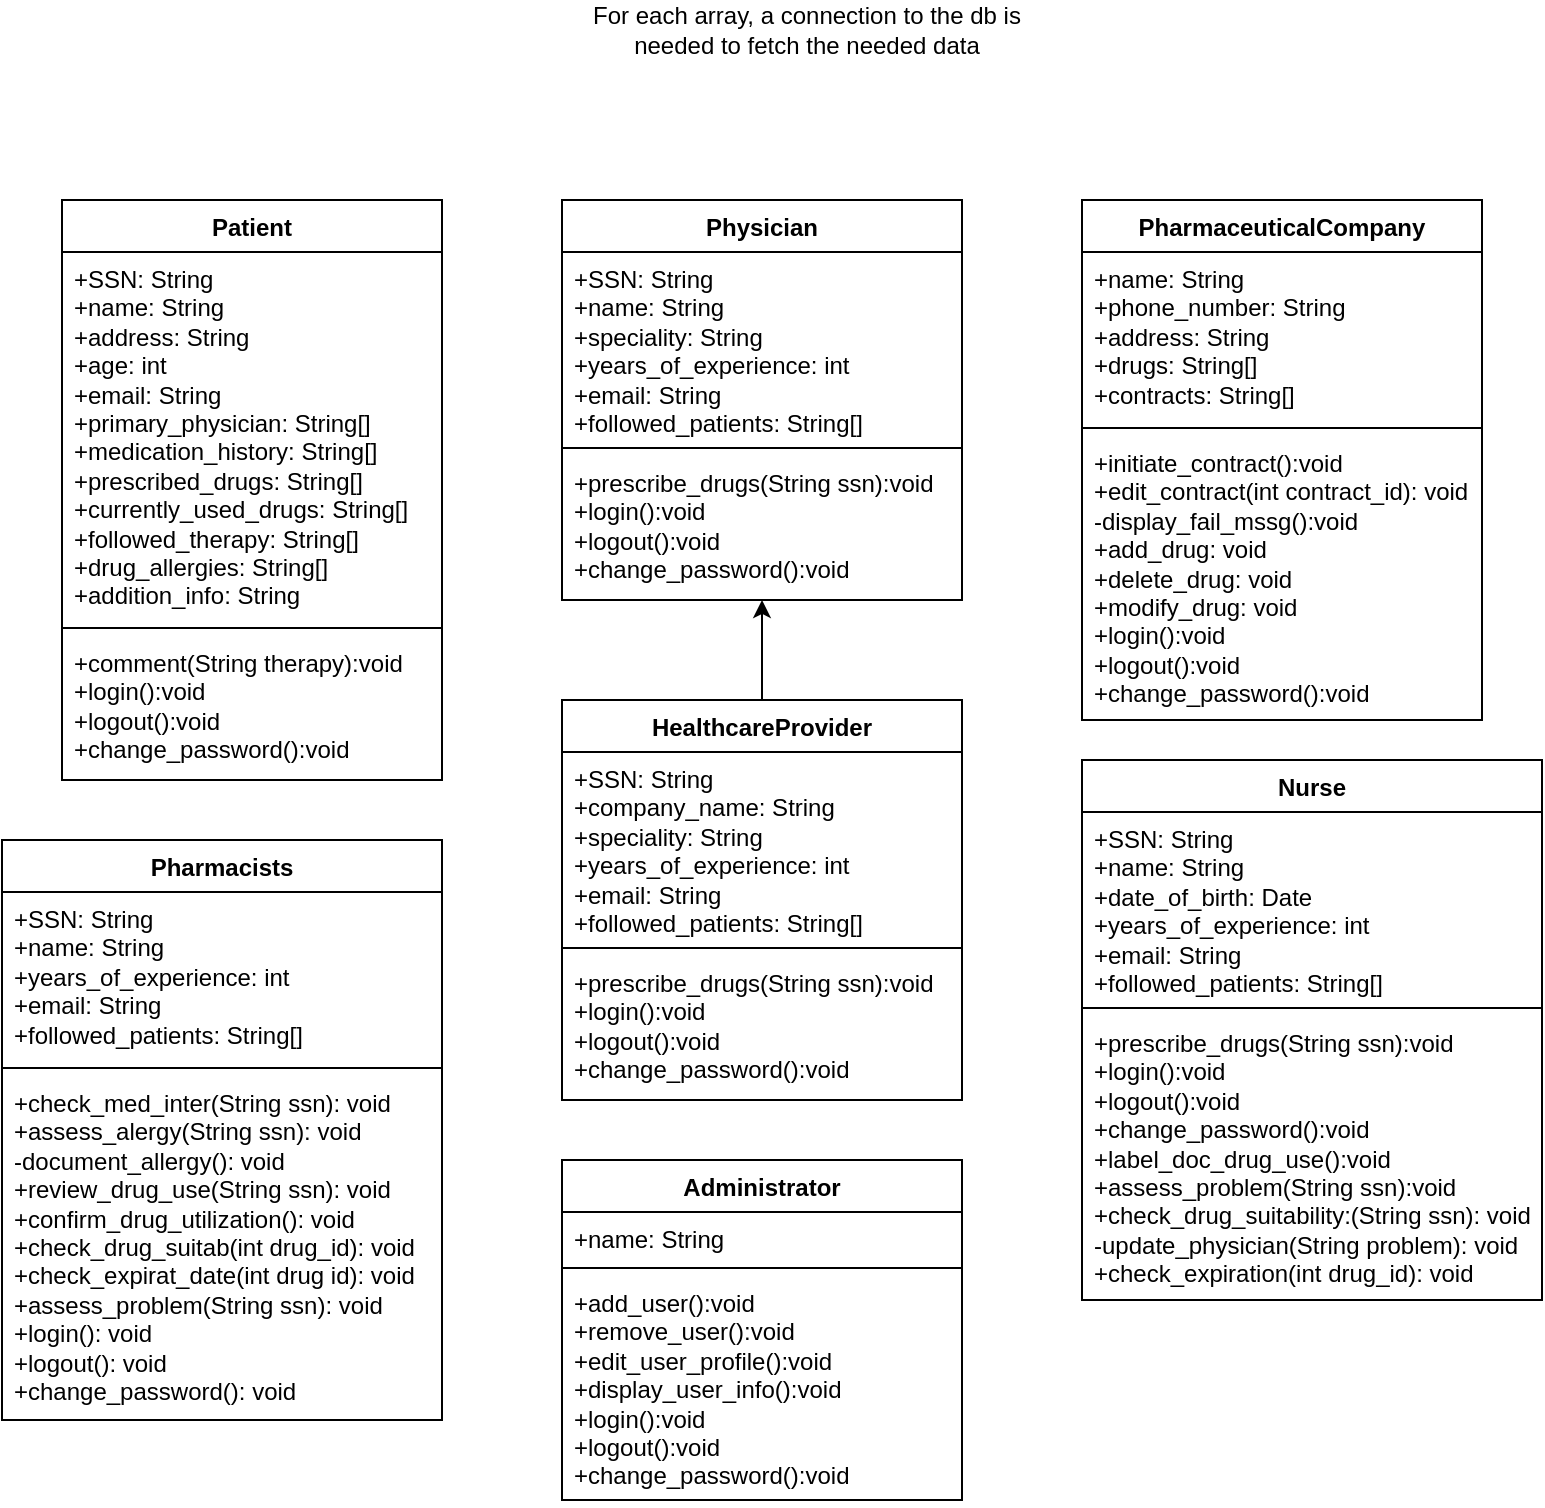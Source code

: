 <mxfile version="21.3.2" type="device">
  <diagram name="Page-1" id="KVFifJDPlgdqlPO7mlAR">
    <mxGraphModel dx="1034" dy="452" grid="1" gridSize="10" guides="1" tooltips="1" connect="1" arrows="1" fold="1" page="1" pageScale="1" pageWidth="850" pageHeight="1100" math="0" shadow="0">
      <root>
        <mxCell id="0" />
        <mxCell id="1" parent="0" />
        <mxCell id="Q3ylqsDMHB7XVWzPCgpe-1" value="Patient" style="swimlane;fontStyle=1;align=center;verticalAlign=top;childLayout=stackLayout;horizontal=1;startSize=26;horizontalStack=0;resizeParent=1;resizeParentMax=0;resizeLast=0;collapsible=1;marginBottom=0;whiteSpace=wrap;html=1;" parent="1" vertex="1">
          <mxGeometry x="70" y="190" width="190" height="290" as="geometry" />
        </mxCell>
        <mxCell id="Q3ylqsDMHB7XVWzPCgpe-2" value="+SSN: String&lt;br&gt;+name: String&lt;br&gt;+address: String&lt;br&gt;+age: int&lt;br&gt;+email: String&lt;br&gt;+primary_physician: String[]&lt;br&gt;+medication_history: String[]&lt;br&gt;+prescribed_drugs: String[]&lt;br&gt;+currently_used_drugs: String[]&lt;br&gt;+followed_therapy: String[]&lt;br&gt;+drug_allergies: String[]&lt;br&gt;+addition_info: String&amp;nbsp;" style="text;strokeColor=none;fillColor=none;align=left;verticalAlign=top;spacingLeft=4;spacingRight=4;overflow=hidden;rotatable=0;points=[[0,0.5],[1,0.5]];portConstraint=eastwest;whiteSpace=wrap;html=1;" parent="Q3ylqsDMHB7XVWzPCgpe-1" vertex="1">
          <mxGeometry y="26" width="190" height="184" as="geometry" />
        </mxCell>
        <mxCell id="Q3ylqsDMHB7XVWzPCgpe-3" value="" style="line;strokeWidth=1;fillColor=none;align=left;verticalAlign=middle;spacingTop=-1;spacingLeft=3;spacingRight=3;rotatable=0;labelPosition=right;points=[];portConstraint=eastwest;strokeColor=inherit;" parent="Q3ylqsDMHB7XVWzPCgpe-1" vertex="1">
          <mxGeometry y="210" width="190" height="8" as="geometry" />
        </mxCell>
        <mxCell id="Q3ylqsDMHB7XVWzPCgpe-4" value="+comment(String therapy):void&lt;br&gt;+login():void&lt;br&gt;+logout():void&lt;br&gt;+change_password():void" style="text;strokeColor=none;fillColor=none;align=left;verticalAlign=top;spacingLeft=4;spacingRight=4;overflow=hidden;rotatable=0;points=[[0,0.5],[1,0.5]];portConstraint=eastwest;whiteSpace=wrap;html=1;" parent="Q3ylqsDMHB7XVWzPCgpe-1" vertex="1">
          <mxGeometry y="218" width="190" height="72" as="geometry" />
        </mxCell>
        <mxCell id="Q3ylqsDMHB7XVWzPCgpe-5" value="Physician" style="swimlane;fontStyle=1;align=center;verticalAlign=top;childLayout=stackLayout;horizontal=1;startSize=26;horizontalStack=0;resizeParent=1;resizeParentMax=0;resizeLast=0;collapsible=1;marginBottom=0;whiteSpace=wrap;html=1;" parent="1" vertex="1">
          <mxGeometry x="320" y="190" width="200" height="200" as="geometry" />
        </mxCell>
        <mxCell id="Q3ylqsDMHB7XVWzPCgpe-6" value="+SSN: String&lt;br&gt;+name: String&lt;br&gt;+speciality: String&lt;br&gt;+years_of_experience: int&lt;br&gt;+email: String&lt;br&gt;+followed_patients: String[]&amp;nbsp;" style="text;strokeColor=none;fillColor=none;align=left;verticalAlign=top;spacingLeft=4;spacingRight=4;overflow=hidden;rotatable=0;points=[[0,0.5],[1,0.5]];portConstraint=eastwest;whiteSpace=wrap;html=1;" parent="Q3ylqsDMHB7XVWzPCgpe-5" vertex="1">
          <mxGeometry y="26" width="200" height="94" as="geometry" />
        </mxCell>
        <mxCell id="Q3ylqsDMHB7XVWzPCgpe-7" value="" style="line;strokeWidth=1;fillColor=none;align=left;verticalAlign=middle;spacingTop=-1;spacingLeft=3;spacingRight=3;rotatable=0;labelPosition=right;points=[];portConstraint=eastwest;strokeColor=inherit;" parent="Q3ylqsDMHB7XVWzPCgpe-5" vertex="1">
          <mxGeometry y="120" width="200" height="8" as="geometry" />
        </mxCell>
        <mxCell id="Q3ylqsDMHB7XVWzPCgpe-8" value="+prescribe_drugs(String ssn):void&lt;br&gt;+login():void&lt;br&gt;+logout():void&lt;br&gt;+change_password():void" style="text;strokeColor=none;fillColor=none;align=left;verticalAlign=top;spacingLeft=4;spacingRight=4;overflow=hidden;rotatable=0;points=[[0,0.5],[1,0.5]];portConstraint=eastwest;whiteSpace=wrap;html=1;" parent="Q3ylqsDMHB7XVWzPCgpe-5" vertex="1">
          <mxGeometry y="128" width="200" height="72" as="geometry" />
        </mxCell>
        <mxCell id="Q3ylqsDMHB7XVWzPCgpe-14" style="edgeStyle=orthogonalEdgeStyle;rounded=0;orthogonalLoop=1;jettySize=auto;html=1;exitX=0.5;exitY=0;exitDx=0;exitDy=0;" parent="1" source="Q3ylqsDMHB7XVWzPCgpe-9" edge="1">
          <mxGeometry relative="1" as="geometry">
            <mxPoint x="420" y="390" as="targetPoint" />
          </mxGeometry>
        </mxCell>
        <mxCell id="Q3ylqsDMHB7XVWzPCgpe-9" value="HealthcareProvider" style="swimlane;fontStyle=1;align=center;verticalAlign=top;childLayout=stackLayout;horizontal=1;startSize=26;horizontalStack=0;resizeParent=1;resizeParentMax=0;resizeLast=0;collapsible=1;marginBottom=0;whiteSpace=wrap;html=1;" parent="1" vertex="1">
          <mxGeometry x="320" y="440" width="200" height="200" as="geometry" />
        </mxCell>
        <mxCell id="Q3ylqsDMHB7XVWzPCgpe-10" value="+SSN: String&lt;br&gt;+company_name: String&lt;br&gt;+speciality: String&lt;br&gt;+years_of_experience: int&lt;br&gt;+email: String&lt;br&gt;+followed_patients: String[]&amp;nbsp;" style="text;strokeColor=none;fillColor=none;align=left;verticalAlign=top;spacingLeft=4;spacingRight=4;overflow=hidden;rotatable=0;points=[[0,0.5],[1,0.5]];portConstraint=eastwest;whiteSpace=wrap;html=1;" parent="Q3ylqsDMHB7XVWzPCgpe-9" vertex="1">
          <mxGeometry y="26" width="200" height="94" as="geometry" />
        </mxCell>
        <mxCell id="Q3ylqsDMHB7XVWzPCgpe-11" value="" style="line;strokeWidth=1;fillColor=none;align=left;verticalAlign=middle;spacingTop=-1;spacingLeft=3;spacingRight=3;rotatable=0;labelPosition=right;points=[];portConstraint=eastwest;strokeColor=inherit;" parent="Q3ylqsDMHB7XVWzPCgpe-9" vertex="1">
          <mxGeometry y="120" width="200" height="8" as="geometry" />
        </mxCell>
        <mxCell id="Q3ylqsDMHB7XVWzPCgpe-12" value="+prescribe_drugs(String ssn):void&lt;br&gt;+login():void&lt;br&gt;+logout():void&lt;br&gt;+change_password():void" style="text;strokeColor=none;fillColor=none;align=left;verticalAlign=top;spacingLeft=4;spacingRight=4;overflow=hidden;rotatable=0;points=[[0,0.5],[1,0.5]];portConstraint=eastwest;whiteSpace=wrap;html=1;" parent="Q3ylqsDMHB7XVWzPCgpe-9" vertex="1">
          <mxGeometry y="128" width="200" height="72" as="geometry" />
        </mxCell>
        <mxCell id="Q3ylqsDMHB7XVWzPCgpe-15" value="PharmaceuticalCompany" style="swimlane;fontStyle=1;align=center;verticalAlign=top;childLayout=stackLayout;horizontal=1;startSize=26;horizontalStack=0;resizeParent=1;resizeParentMax=0;resizeLast=0;collapsible=1;marginBottom=0;whiteSpace=wrap;html=1;" parent="1" vertex="1">
          <mxGeometry x="580" y="190" width="200" height="260" as="geometry" />
        </mxCell>
        <mxCell id="Q3ylqsDMHB7XVWzPCgpe-16" value="+name: String&lt;br&gt;+phone_number: String&lt;br&gt;+address: String&lt;br&gt;+drugs: String[]&lt;br&gt;+contracts: String[]&amp;nbsp;" style="text;strokeColor=none;fillColor=none;align=left;verticalAlign=top;spacingLeft=4;spacingRight=4;overflow=hidden;rotatable=0;points=[[0,0.5],[1,0.5]];portConstraint=eastwest;whiteSpace=wrap;html=1;" parent="Q3ylqsDMHB7XVWzPCgpe-15" vertex="1">
          <mxGeometry y="26" width="200" height="84" as="geometry" />
        </mxCell>
        <mxCell id="Q3ylqsDMHB7XVWzPCgpe-17" value="" style="line;strokeWidth=1;fillColor=none;align=left;verticalAlign=middle;spacingTop=-1;spacingLeft=3;spacingRight=3;rotatable=0;labelPosition=right;points=[];portConstraint=eastwest;strokeColor=inherit;" parent="Q3ylqsDMHB7XVWzPCgpe-15" vertex="1">
          <mxGeometry y="110" width="200" height="8" as="geometry" />
        </mxCell>
        <mxCell id="Q3ylqsDMHB7XVWzPCgpe-18" value="+initiate_contract():void&lt;br&gt;+edit_contract(int contract_id): void&lt;br&gt;-display_fail_mssg():void&lt;br&gt;+add_drug: void&lt;br&gt;+delete_drug: void&lt;br&gt;+modify_drug: void&lt;br&gt;+login():void&lt;br&gt;+logout():void&lt;br&gt;+change_password():void" style="text;strokeColor=none;fillColor=none;align=left;verticalAlign=top;spacingLeft=4;spacingRight=4;overflow=hidden;rotatable=0;points=[[0,0.5],[1,0.5]];portConstraint=eastwest;whiteSpace=wrap;html=1;" parent="Q3ylqsDMHB7XVWzPCgpe-15" vertex="1">
          <mxGeometry y="118" width="200" height="142" as="geometry" />
        </mxCell>
        <mxCell id="Q3ylqsDMHB7XVWzPCgpe-19" value="Nurse" style="swimlane;fontStyle=1;align=center;verticalAlign=top;childLayout=stackLayout;horizontal=1;startSize=26;horizontalStack=0;resizeParent=1;resizeParentMax=0;resizeLast=0;collapsible=1;marginBottom=0;whiteSpace=wrap;html=1;" parent="1" vertex="1">
          <mxGeometry x="580" y="470" width="230" height="270" as="geometry" />
        </mxCell>
        <mxCell id="Q3ylqsDMHB7XVWzPCgpe-20" value="+SSN: String&lt;br&gt;+name: String&lt;br&gt;+date_of_birth: Date&lt;br&gt;+years_of_experience: int&lt;br&gt;+email: String&lt;br&gt;+followed_patients: String[]&amp;nbsp;" style="text;strokeColor=none;fillColor=none;align=left;verticalAlign=top;spacingLeft=4;spacingRight=4;overflow=hidden;rotatable=0;points=[[0,0.5],[1,0.5]];portConstraint=eastwest;whiteSpace=wrap;html=1;" parent="Q3ylqsDMHB7XVWzPCgpe-19" vertex="1">
          <mxGeometry y="26" width="230" height="94" as="geometry" />
        </mxCell>
        <mxCell id="Q3ylqsDMHB7XVWzPCgpe-21" value="" style="line;strokeWidth=1;fillColor=none;align=left;verticalAlign=middle;spacingTop=-1;spacingLeft=3;spacingRight=3;rotatable=0;labelPosition=right;points=[];portConstraint=eastwest;strokeColor=inherit;" parent="Q3ylqsDMHB7XVWzPCgpe-19" vertex="1">
          <mxGeometry y="120" width="230" height="8" as="geometry" />
        </mxCell>
        <mxCell id="Q3ylqsDMHB7XVWzPCgpe-22" value="+prescribe_drugs(String ssn):void&lt;br&gt;+login():void&lt;br&gt;+logout():void&lt;br&gt;+change_password():void&lt;br&gt;+label_doc_drug_use():void&lt;br&gt;+assess_problem(String ssn):void&lt;br&gt;+check_drug_suitability:(String ssn): void&lt;br&gt;-update_physician(String problem): void&lt;br&gt;+check_expiration(int drug_id): void" style="text;strokeColor=none;fillColor=none;align=left;verticalAlign=top;spacingLeft=4;spacingRight=4;overflow=hidden;rotatable=0;points=[[0,0.5],[1,0.5]];portConstraint=eastwest;whiteSpace=wrap;html=1;" parent="Q3ylqsDMHB7XVWzPCgpe-19" vertex="1">
          <mxGeometry y="128" width="230" height="142" as="geometry" />
        </mxCell>
        <mxCell id="Q3ylqsDMHB7XVWzPCgpe-23" value="Pharmacists" style="swimlane;fontStyle=1;align=center;verticalAlign=top;childLayout=stackLayout;horizontal=1;startSize=26;horizontalStack=0;resizeParent=1;resizeParentMax=0;resizeLast=0;collapsible=1;marginBottom=0;whiteSpace=wrap;html=1;" parent="1" vertex="1">
          <mxGeometry x="40" y="510" width="220" height="290" as="geometry" />
        </mxCell>
        <mxCell id="Q3ylqsDMHB7XVWzPCgpe-24" value="+SSN: String&lt;br&gt;+name: String&lt;br&gt;+years_of_experience: int&lt;br&gt;+email: String&lt;br&gt;+followed_patients: String[]&amp;nbsp;" style="text;strokeColor=none;fillColor=none;align=left;verticalAlign=top;spacingLeft=4;spacingRight=4;overflow=hidden;rotatable=0;points=[[0,0.5],[1,0.5]];portConstraint=eastwest;whiteSpace=wrap;html=1;" parent="Q3ylqsDMHB7XVWzPCgpe-23" vertex="1">
          <mxGeometry y="26" width="220" height="84" as="geometry" />
        </mxCell>
        <mxCell id="Q3ylqsDMHB7XVWzPCgpe-25" value="" style="line;strokeWidth=1;fillColor=none;align=left;verticalAlign=middle;spacingTop=-1;spacingLeft=3;spacingRight=3;rotatable=0;labelPosition=right;points=[];portConstraint=eastwest;strokeColor=inherit;" parent="Q3ylqsDMHB7XVWzPCgpe-23" vertex="1">
          <mxGeometry y="110" width="220" height="8" as="geometry" />
        </mxCell>
        <mxCell id="Q3ylqsDMHB7XVWzPCgpe-26" value="+check_med_inter(String ssn): void&lt;br&gt;+assess_alergy(String ssn): void&lt;br&gt;-document_allergy(): void&lt;br&gt;+review_drug_use(String ssn): void&lt;br&gt;+confirm_drug_utilization(): void&lt;br&gt;+check_drug_suitab(int drug_id): void&lt;br&gt;+check_expirat_date(int drug id): void&lt;br&gt;+assess_problem(String ssn): void&lt;br&gt;+login(): void&lt;br&gt;+logout(): void&lt;br&gt;+change_password(): void" style="text;strokeColor=none;fillColor=none;align=left;verticalAlign=top;spacingLeft=4;spacingRight=4;overflow=hidden;rotatable=0;points=[[0,0.5],[1,0.5]];portConstraint=eastwest;whiteSpace=wrap;html=1;" parent="Q3ylqsDMHB7XVWzPCgpe-23" vertex="1">
          <mxGeometry y="118" width="220" height="172" as="geometry" />
        </mxCell>
        <mxCell id="Q3ylqsDMHB7XVWzPCgpe-27" value="Administrator" style="swimlane;fontStyle=1;align=center;verticalAlign=top;childLayout=stackLayout;horizontal=1;startSize=26;horizontalStack=0;resizeParent=1;resizeParentMax=0;resizeLast=0;collapsible=1;marginBottom=0;whiteSpace=wrap;html=1;" parent="1" vertex="1">
          <mxGeometry x="320" y="670" width="200" height="170" as="geometry" />
        </mxCell>
        <mxCell id="Q3ylqsDMHB7XVWzPCgpe-28" value="+name: String&lt;br&gt;" style="text;strokeColor=none;fillColor=none;align=left;verticalAlign=top;spacingLeft=4;spacingRight=4;overflow=hidden;rotatable=0;points=[[0,0.5],[1,0.5]];portConstraint=eastwest;whiteSpace=wrap;html=1;" parent="Q3ylqsDMHB7XVWzPCgpe-27" vertex="1">
          <mxGeometry y="26" width="200" height="24" as="geometry" />
        </mxCell>
        <mxCell id="Q3ylqsDMHB7XVWzPCgpe-29" value="" style="line;strokeWidth=1;fillColor=none;align=left;verticalAlign=middle;spacingTop=-1;spacingLeft=3;spacingRight=3;rotatable=0;labelPosition=right;points=[];portConstraint=eastwest;strokeColor=inherit;" parent="Q3ylqsDMHB7XVWzPCgpe-27" vertex="1">
          <mxGeometry y="50" width="200" height="8" as="geometry" />
        </mxCell>
        <mxCell id="Q3ylqsDMHB7XVWzPCgpe-30" value="+add_user():void&lt;br&gt;+remove_user():void&lt;br&gt;+edit_user_profile():void&lt;br&gt;+display_user_info():void&lt;br&gt;+login():void&lt;br&gt;+logout():void&lt;br&gt;+change_password():void" style="text;strokeColor=none;fillColor=none;align=left;verticalAlign=top;spacingLeft=4;spacingRight=4;overflow=hidden;rotatable=0;points=[[0,0.5],[1,0.5]];portConstraint=eastwest;whiteSpace=wrap;html=1;" parent="Q3ylqsDMHB7XVWzPCgpe-27" vertex="1">
          <mxGeometry y="58" width="200" height="112" as="geometry" />
        </mxCell>
        <mxCell id="2x5e66W_k1b1ELgAEn3h-1" value="For each array, a connection to the db is needed to fetch the needed data" style="text;strokeColor=none;align=center;fillColor=none;html=1;verticalAlign=middle;whiteSpace=wrap;rounded=0;" parent="1" vertex="1">
          <mxGeometry x="320" y="90" width="245" height="30" as="geometry" />
        </mxCell>
      </root>
    </mxGraphModel>
  </diagram>
</mxfile>
